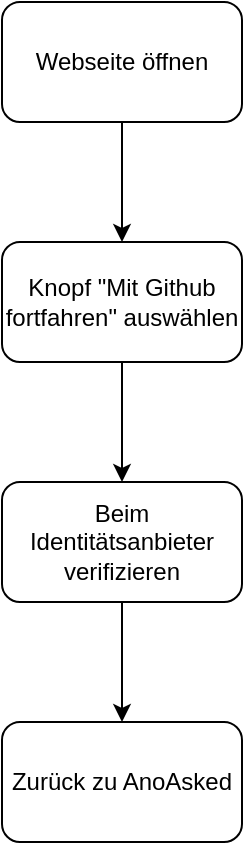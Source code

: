 <mxfile version="23.1.4" type="device">
  <diagram name="Page-1" id="9Q1l9bm9yTWAZIglX366">
    <mxGraphModel dx="988" dy="546" grid="1" gridSize="10" guides="1" tooltips="1" connect="1" arrows="1" fold="1" page="1" pageScale="1" pageWidth="850" pageHeight="1100" math="0" shadow="0">
      <root>
        <mxCell id="0" />
        <mxCell id="1" parent="0" />
        <mxCell id="SWKIedDhZWT-HBdvp5V9-18" value="Webseite öffnen" style="rounded=1;whiteSpace=wrap;html=1;" vertex="1" parent="1">
          <mxGeometry x="240" y="80" width="120" height="60" as="geometry" />
        </mxCell>
        <mxCell id="SWKIedDhZWT-HBdvp5V9-19" value="Knopf &quot;Mit Github fortfahren&quot; auswählen" style="rounded=1;whiteSpace=wrap;html=1;" vertex="1" parent="1">
          <mxGeometry x="240" y="200" width="120" height="60" as="geometry" />
        </mxCell>
        <mxCell id="SWKIedDhZWT-HBdvp5V9-20" value="" style="endArrow=classic;html=1;rounded=0;" edge="1" parent="1" source="SWKIedDhZWT-HBdvp5V9-18" target="SWKIedDhZWT-HBdvp5V9-19">
          <mxGeometry width="50" height="50" relative="1" as="geometry">
            <mxPoint x="290" y="150" as="sourcePoint" />
            <mxPoint x="330" y="210" as="targetPoint" />
          </mxGeometry>
        </mxCell>
        <mxCell id="SWKIedDhZWT-HBdvp5V9-21" value="Beim Identitätsanbieter verifizieren" style="rounded=1;whiteSpace=wrap;html=1;" vertex="1" parent="1">
          <mxGeometry x="240" y="320" width="120" height="60" as="geometry" />
        </mxCell>
        <mxCell id="SWKIedDhZWT-HBdvp5V9-22" value="Zurück zu AnoAsked" style="rounded=1;whiteSpace=wrap;html=1;" vertex="1" parent="1">
          <mxGeometry x="240" y="440" width="120" height="60" as="geometry" />
        </mxCell>
        <mxCell id="SWKIedDhZWT-HBdvp5V9-23" value="" style="endArrow=classic;html=1;rounded=0;" edge="1" parent="1" source="SWKIedDhZWT-HBdvp5V9-19" target="SWKIedDhZWT-HBdvp5V9-21">
          <mxGeometry width="50" height="50" relative="1" as="geometry">
            <mxPoint x="440" y="300" as="sourcePoint" />
            <mxPoint x="400" y="360" as="targetPoint" />
          </mxGeometry>
        </mxCell>
        <mxCell id="SWKIedDhZWT-HBdvp5V9-24" value="" style="endArrow=classic;html=1;rounded=0;" edge="1" parent="1" source="SWKIedDhZWT-HBdvp5V9-21" target="SWKIedDhZWT-HBdvp5V9-22">
          <mxGeometry width="50" height="50" relative="1" as="geometry">
            <mxPoint x="410" y="410" as="sourcePoint" />
            <mxPoint x="410" y="470" as="targetPoint" />
          </mxGeometry>
        </mxCell>
      </root>
    </mxGraphModel>
  </diagram>
</mxfile>
